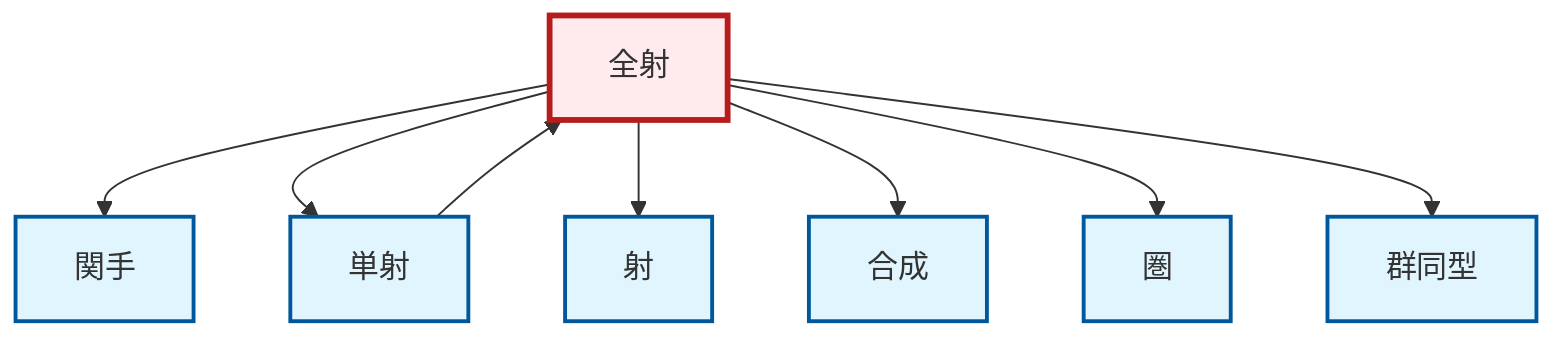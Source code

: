 graph TD
    classDef definition fill:#e1f5fe,stroke:#01579b,stroke-width:2px
    classDef theorem fill:#f3e5f5,stroke:#4a148c,stroke-width:2px
    classDef axiom fill:#fff3e0,stroke:#e65100,stroke-width:2px
    classDef example fill:#e8f5e9,stroke:#1b5e20,stroke-width:2px
    classDef current fill:#ffebee,stroke:#b71c1c,stroke-width:3px
    def-category["圏"]:::definition
    def-functor["関手"]:::definition
    def-composition["合成"]:::definition
    def-isomorphism["群同型"]:::definition
    def-epimorphism["全射"]:::definition
    def-monomorphism["単射"]:::definition
    def-morphism["射"]:::definition
    def-epimorphism --> def-functor
    def-epimorphism --> def-monomorphism
    def-epimorphism --> def-morphism
    def-monomorphism --> def-epimorphism
    def-epimorphism --> def-composition
    def-epimorphism --> def-category
    def-epimorphism --> def-isomorphism
    class def-epimorphism current